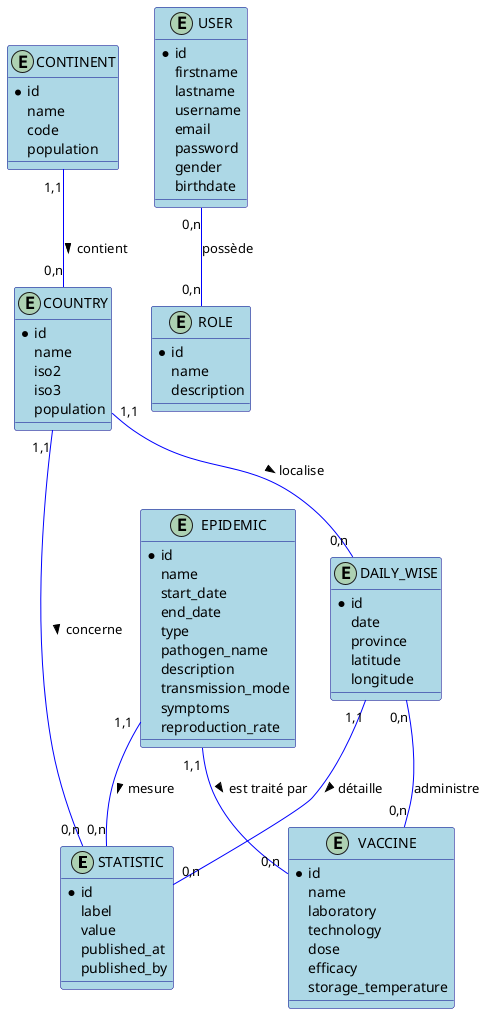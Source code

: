 @startuml
' Définition du style
skinparam class {
  BackgroundColor LightBlue
  ArrowColor Blue
  BorderColor DarkBlue
}

' Définition des entités
entity "STATISTIC" as statistic {
  *id
  label
  value
  published_at
  published_by
}

entity "COUNTRY" as country {
  *id
  name
  iso2
  iso3
  population
}

entity "CONTINENT" as continent {
  *id
  name
  code
  population
}

entity "DAILY_WISE" as daily_wise {
  *id
  date
  province
  latitude
  longitude
}

entity "EPIDEMIC" as epidemic {
  *id
  name
  start_date
  end_date
  type
  pathogen_name
  description
  transmission_mode
  symptoms
  reproduction_rate
}

entity "VACCINE" as vaccine {
  *id
  name
  laboratory
  technology
  dose
  efficacy
  storage_temperature
}

entity "USER" as user {
  *id
  firstname
  lastname
  username
  email
  password
  gender
  birthdate
}

entity "ROLE" as role {
  *id
  name
  description
}

' Définition des relations
' Cardinalités en notation Merise (1,n), (0,n), (1,1), (0,1)
country "1,1" -- "0,n" statistic : concerne >
country "1,1" -- "0,n" daily_wise : localise >
continent "1,1" -- "0,n" country : contient >
epidemic "1,1" -- "0,n" statistic : mesure >
daily_wise "1,1" -- "0,n" statistic : détaille >
epidemic "1,1" -- "0,n" vaccine : est traité par >
daily_wise "0,n" -- "0,n" vaccine : administre
user "0,n" -- "0,n" role : possède

@enduml